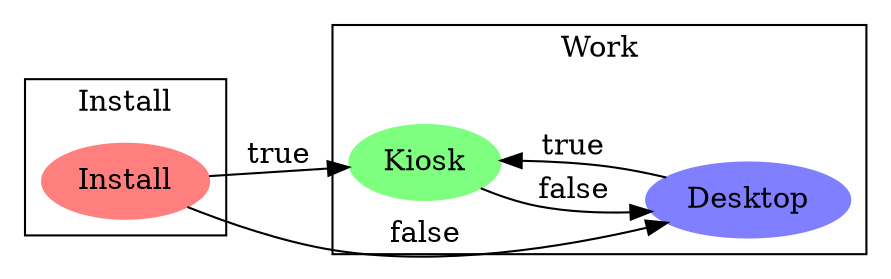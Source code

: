 digraph G 
 {
  rankdir=LR;

  Install[ label="Install", style=filled, color="#ff7f7f"];
  Kiosk  [ label="Kiosk",   style=filled, color="#7fff7f"];
  Desktop[ label="Desktop", style=filled, color="#7f7fff"];
   
  subgraph cluster_client
   {
    label = "Install";
    Install;
   }
  
  
  Install -> Kiosk  [ label="true" ];
  Install -> Desktop[ label="false" ];
  Desktop -> Kiosk  [ label="true" ];
  Kiosk -> Desktop  [ label="false" ];

  subgraph cluster_clientX
   {
    label = "Work";
    Desktop;
    Kiosk;
   } 
}
